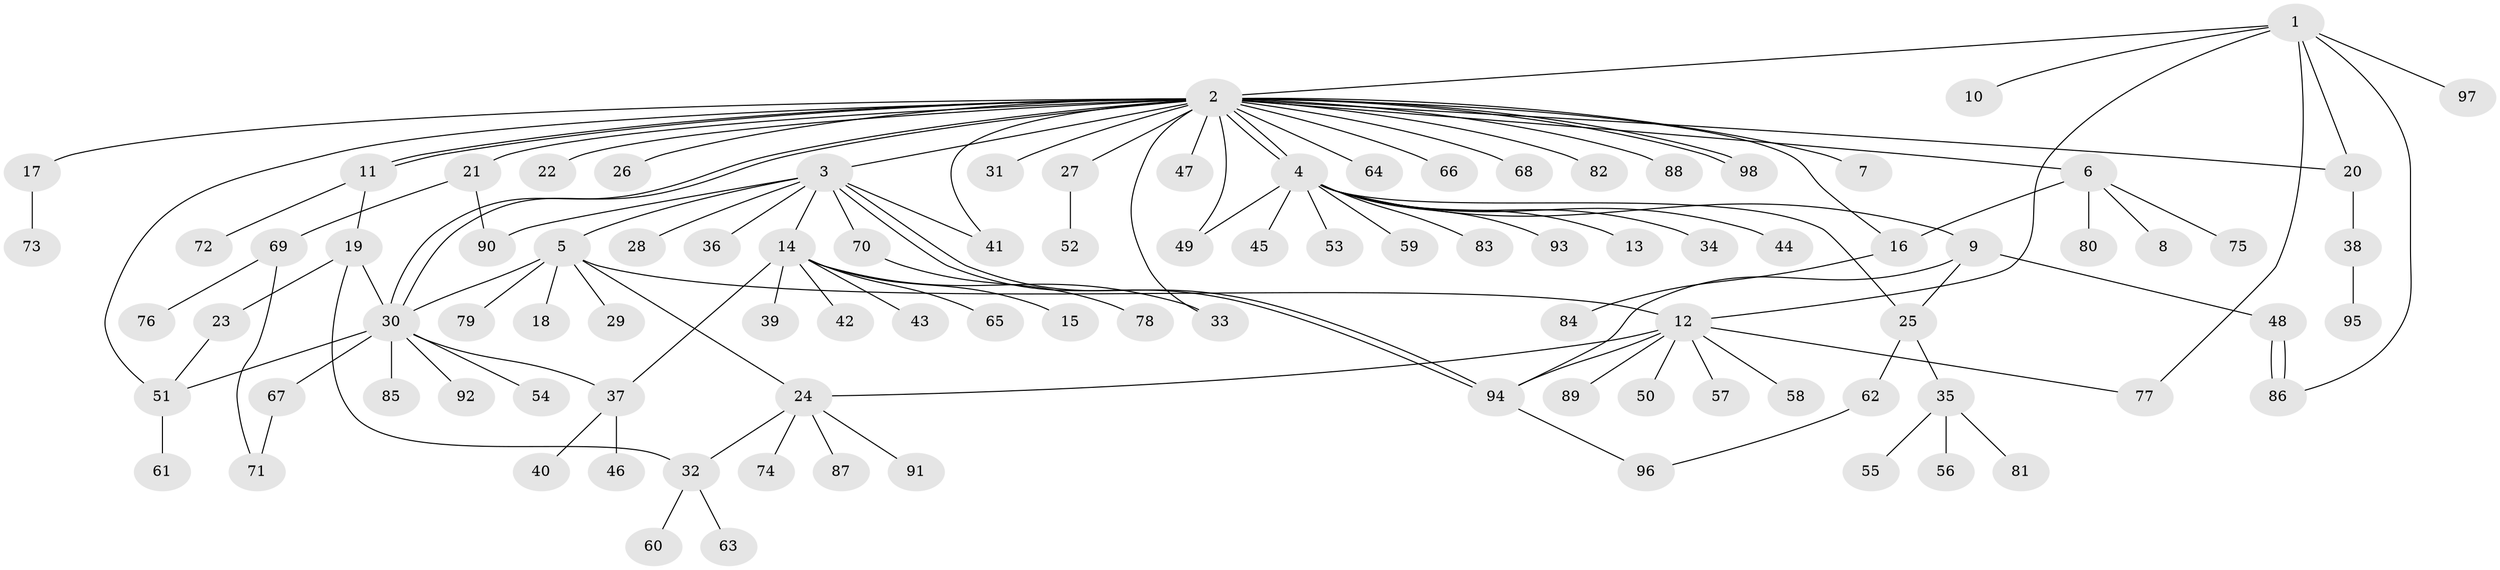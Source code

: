 // Generated by graph-tools (version 1.1) at 2025/46/03/09/25 04:46:52]
// undirected, 98 vertices, 124 edges
graph export_dot {
graph [start="1"]
  node [color=gray90,style=filled];
  1;
  2;
  3;
  4;
  5;
  6;
  7;
  8;
  9;
  10;
  11;
  12;
  13;
  14;
  15;
  16;
  17;
  18;
  19;
  20;
  21;
  22;
  23;
  24;
  25;
  26;
  27;
  28;
  29;
  30;
  31;
  32;
  33;
  34;
  35;
  36;
  37;
  38;
  39;
  40;
  41;
  42;
  43;
  44;
  45;
  46;
  47;
  48;
  49;
  50;
  51;
  52;
  53;
  54;
  55;
  56;
  57;
  58;
  59;
  60;
  61;
  62;
  63;
  64;
  65;
  66;
  67;
  68;
  69;
  70;
  71;
  72;
  73;
  74;
  75;
  76;
  77;
  78;
  79;
  80;
  81;
  82;
  83;
  84;
  85;
  86;
  87;
  88;
  89;
  90;
  91;
  92;
  93;
  94;
  95;
  96;
  97;
  98;
  1 -- 2;
  1 -- 10;
  1 -- 12;
  1 -- 20;
  1 -- 77;
  1 -- 86;
  1 -- 97;
  2 -- 3;
  2 -- 4;
  2 -- 4;
  2 -- 6;
  2 -- 7;
  2 -- 11;
  2 -- 11;
  2 -- 16;
  2 -- 17;
  2 -- 20;
  2 -- 21;
  2 -- 22;
  2 -- 26;
  2 -- 27;
  2 -- 30;
  2 -- 30;
  2 -- 31;
  2 -- 33;
  2 -- 41;
  2 -- 47;
  2 -- 49;
  2 -- 51;
  2 -- 64;
  2 -- 66;
  2 -- 68;
  2 -- 82;
  2 -- 88;
  2 -- 98;
  2 -- 98;
  3 -- 5;
  3 -- 14;
  3 -- 28;
  3 -- 36;
  3 -- 41;
  3 -- 70;
  3 -- 90;
  3 -- 94;
  3 -- 94;
  4 -- 9;
  4 -- 13;
  4 -- 25;
  4 -- 34;
  4 -- 44;
  4 -- 45;
  4 -- 49;
  4 -- 53;
  4 -- 59;
  4 -- 83;
  4 -- 93;
  5 -- 12;
  5 -- 18;
  5 -- 24;
  5 -- 29;
  5 -- 30;
  5 -- 79;
  6 -- 8;
  6 -- 16;
  6 -- 75;
  6 -- 80;
  9 -- 25;
  9 -- 48;
  9 -- 94;
  11 -- 19;
  11 -- 72;
  12 -- 24;
  12 -- 50;
  12 -- 57;
  12 -- 58;
  12 -- 77;
  12 -- 89;
  12 -- 94;
  14 -- 15;
  14 -- 33;
  14 -- 37;
  14 -- 39;
  14 -- 42;
  14 -- 43;
  14 -- 65;
  16 -- 84;
  17 -- 73;
  19 -- 23;
  19 -- 30;
  19 -- 32;
  20 -- 38;
  21 -- 69;
  21 -- 90;
  23 -- 51;
  24 -- 32;
  24 -- 74;
  24 -- 87;
  24 -- 91;
  25 -- 35;
  25 -- 62;
  27 -- 52;
  30 -- 37;
  30 -- 51;
  30 -- 54;
  30 -- 67;
  30 -- 85;
  30 -- 92;
  32 -- 60;
  32 -- 63;
  35 -- 55;
  35 -- 56;
  35 -- 81;
  37 -- 40;
  37 -- 46;
  38 -- 95;
  48 -- 86;
  48 -- 86;
  51 -- 61;
  62 -- 96;
  67 -- 71;
  69 -- 71;
  69 -- 76;
  70 -- 78;
  94 -- 96;
}
